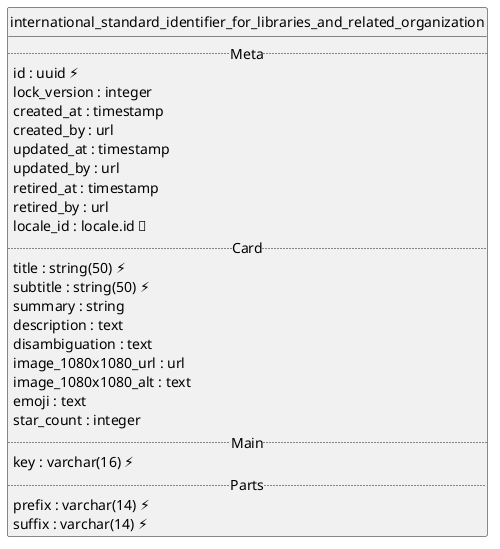 @startuml uml
skinparam monochrome true
skinparam linetype ortho
hide circle

entity international_standard_identifier_for_libraries_and_related_organization {
  .. Meta ..
  id : uuid ⚡
  lock_version : integer
  created_at : timestamp
  created_by : url
  updated_at : timestamp
  updated_by : url
  retired_at : timestamp
  retired_by : url
  locale_id : locale.id 🔑
  .. Card ..
  title : string(50) ⚡
  subtitle : string(50) ⚡
  summary : string
  description : text
  disambiguation : text
  image_1080x1080_url : url
  image_1080x1080_alt : text
  emoji : text
  star_count : integer
  .. Main ..
  key : varchar(16) ⚡
  .. Parts ..
  prefix : varchar(14) ⚡
  suffix : varchar(14) ⚡
}

@enduml
